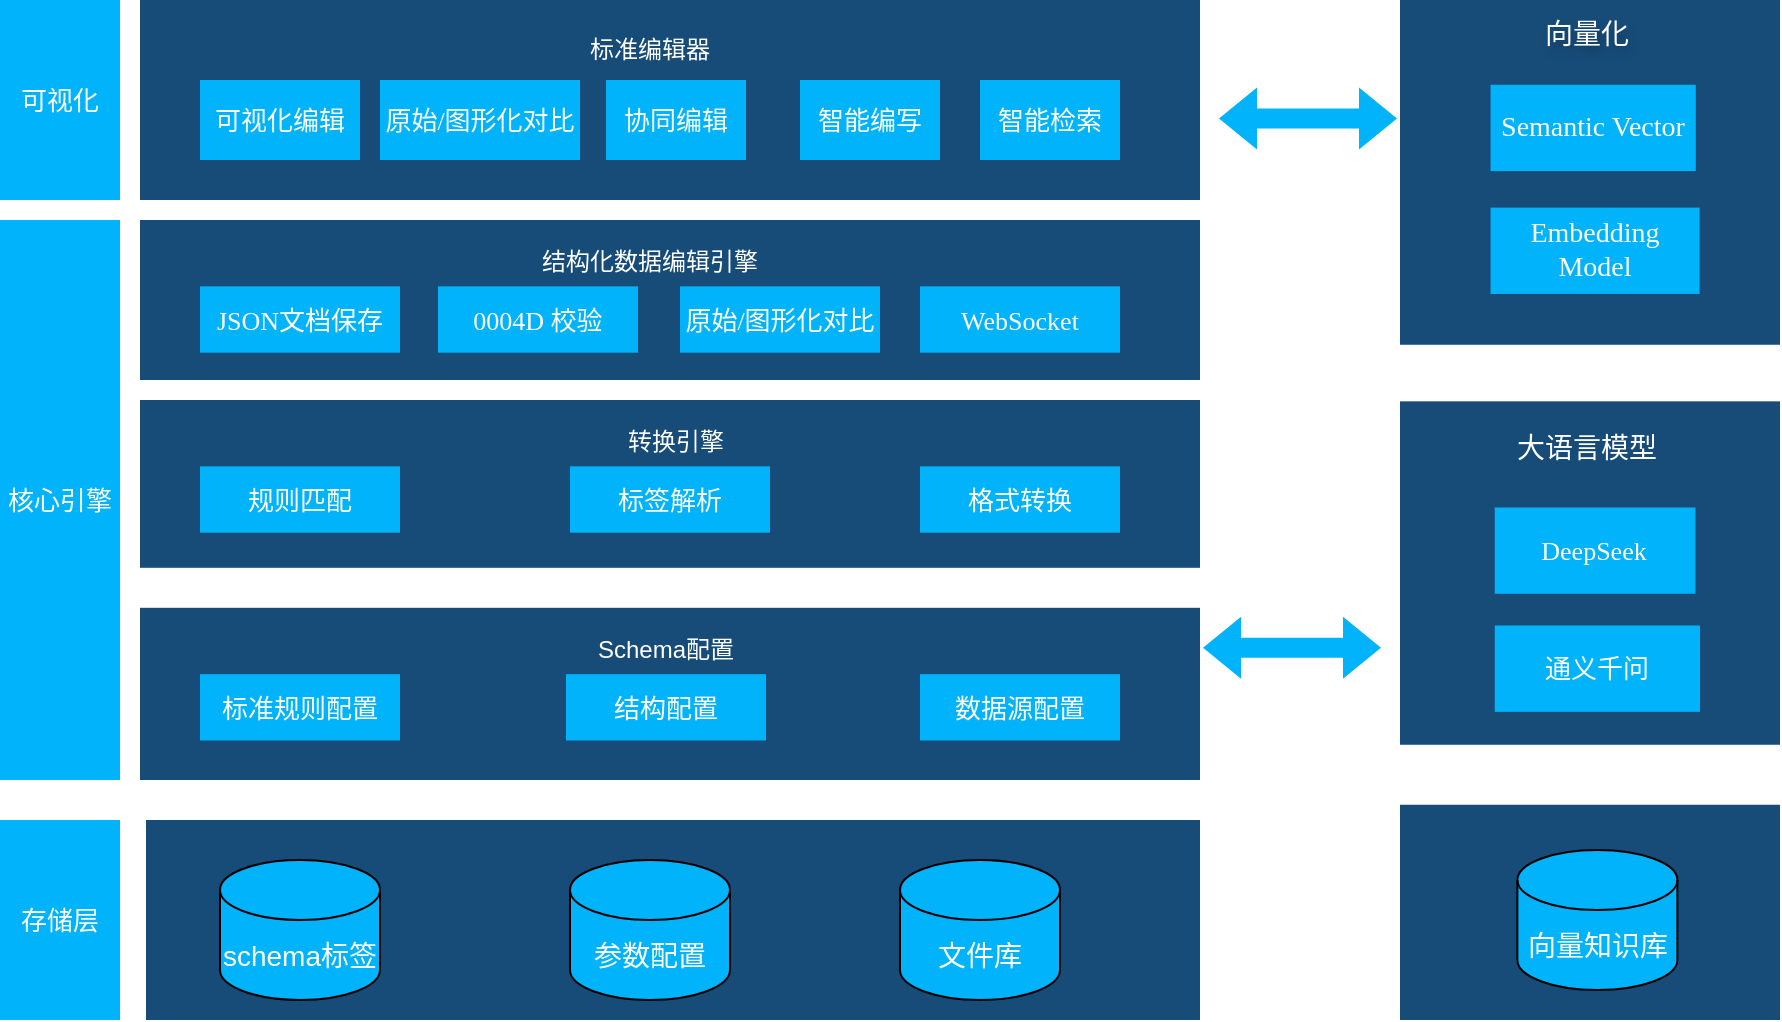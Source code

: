 <mxfile version="26.0.2">
  <diagram name="第 1 页" id="qF8RYgyE6gk1z_9A9x5m">
    <mxGraphModel dx="1300" dy="700" grid="1" gridSize="10" guides="1" tooltips="1" connect="1" arrows="1" fold="1" page="1" pageScale="1" pageWidth="827" pageHeight="1169" math="0" shadow="0">
      <root>
        <mxCell id="0" />
        <mxCell id="1" parent="0" />
        <mxCell id="ACk6Gb_vnD5pea2Cql9f-1" value="" style="rounded=0;whiteSpace=wrap;html=1;fillColor=light-dark(#174c79, #6894c8);strokeColor=none;fontFamily=Times New Roman;" vertex="1" parent="1">
          <mxGeometry x="110" y="100" width="530" height="100" as="geometry" />
        </mxCell>
        <mxCell id="ACk6Gb_vnD5pea2Cql9f-2" value="&lt;font color=&quot;#ffffff&quot;&gt;&lt;span style=&quot;font-size: 13px;&quot;&gt;可视化&lt;/span&gt;&lt;/font&gt;" style="rounded=0;whiteSpace=wrap;html=1;fillColor=light-dark(#00b3fb, #1e4a76);strokeColor=none;fontFamily=Times New Roman;" vertex="1" parent="1">
          <mxGeometry x="40" y="100" width="60" height="100" as="geometry" />
        </mxCell>
        <mxCell id="ACk6Gb_vnD5pea2Cql9f-3" value="&lt;font color=&quot;#ffffff&quot;&gt;&lt;span style=&quot;font-size: 13px;&quot;&gt;可视化编辑&lt;/span&gt;&lt;/font&gt;" style="rounded=0;whiteSpace=wrap;html=1;fillColor=light-dark(#00b3fb, #1e4a76);strokeColor=none;fontFamily=Times New Roman;" vertex="1" parent="1">
          <mxGeometry x="140" y="140" width="80" height="40" as="geometry" />
        </mxCell>
        <mxCell id="ACk6Gb_vnD5pea2Cql9f-4" value="标准编辑器" style="text;html=1;align=center;verticalAlign=middle;whiteSpace=wrap;rounded=0;fontColor=light-dark(#ffffff, #ededed);" vertex="1" parent="1">
          <mxGeometry x="320" y="110" width="90" height="30" as="geometry" />
        </mxCell>
        <mxCell id="ACk6Gb_vnD5pea2Cql9f-5" value="&lt;font color=&quot;#ffffff&quot;&gt;&lt;span style=&quot;font-size: 13px;&quot;&gt;原始/图形化对比&lt;/span&gt;&lt;/font&gt;" style="rounded=0;whiteSpace=wrap;html=1;fillColor=light-dark(#00b3fb, #1e4a76);strokeColor=none;fontFamily=Times New Roman;" vertex="1" parent="1">
          <mxGeometry x="230" y="140" width="100" height="40" as="geometry" />
        </mxCell>
        <mxCell id="ACk6Gb_vnD5pea2Cql9f-6" value="&lt;font color=&quot;#ffffff&quot;&gt;&lt;span style=&quot;font-size: 13px;&quot;&gt;协同编辑&lt;/span&gt;&lt;/font&gt;" style="rounded=0;whiteSpace=wrap;html=1;fillColor=light-dark(#00b3fb, #1e4a76);strokeColor=none;fontFamily=Times New Roman;" vertex="1" parent="1">
          <mxGeometry x="343" y="140" width="70" height="40" as="geometry" />
        </mxCell>
        <mxCell id="ACk6Gb_vnD5pea2Cql9f-7" value="&lt;font color=&quot;#ffffff&quot;&gt;&lt;span style=&quot;font-size: 13px;&quot;&gt;核心引擎&lt;/span&gt;&lt;/font&gt;" style="rounded=0;whiteSpace=wrap;html=1;fillColor=light-dark(#00b3fb, #1e4a76);strokeColor=none;fontFamily=Times New Roman;" vertex="1" parent="1">
          <mxGeometry x="40" y="210" width="60" height="280" as="geometry" />
        </mxCell>
        <mxCell id="ACk6Gb_vnD5pea2Cql9f-8" value="" style="rounded=0;whiteSpace=wrap;html=1;fillColor=light-dark(#174c79, #6894c8);strokeColor=none;fontFamily=Times New Roman;" vertex="1" parent="1">
          <mxGeometry x="110" y="210" width="530" height="80" as="geometry" />
        </mxCell>
        <mxCell id="ACk6Gb_vnD5pea2Cql9f-9" value="结构化数据编辑引擎" style="text;html=1;align=center;verticalAlign=middle;whiteSpace=wrap;rounded=0;fontColor=light-dark(#ffffff, #ededed);" vertex="1" parent="1">
          <mxGeometry x="307" y="218.293" width="116" height="24.878" as="geometry" />
        </mxCell>
        <mxCell id="ACk6Gb_vnD5pea2Cql9f-10" value="&lt;font color=&quot;#ffffff&quot;&gt;&lt;span style=&quot;font-size: 13px;&quot;&gt;JSON文档保存&lt;/span&gt;&lt;/font&gt;" style="rounded=0;whiteSpace=wrap;html=1;fillColor=light-dark(#00b3fb, #1e4a76);strokeColor=none;fontFamily=Times New Roman;" vertex="1" parent="1">
          <mxGeometry x="140" y="243.173" width="100" height="33.171" as="geometry" />
        </mxCell>
        <mxCell id="ACk6Gb_vnD5pea2Cql9f-11" value="&lt;font color=&quot;#ffffff&quot;&gt;&lt;span style=&quot;font-size: 13px;&quot;&gt;0004D 校验&lt;/span&gt;&lt;/font&gt;" style="rounded=0;whiteSpace=wrap;html=1;fillColor=light-dark(#00b3fb, #1e4a76);strokeColor=none;fontFamily=Times New Roman;" vertex="1" parent="1">
          <mxGeometry x="259" y="243.173" width="100" height="33.171" as="geometry" />
        </mxCell>
        <mxCell id="ACk6Gb_vnD5pea2Cql9f-12" value="&lt;font color=&quot;#ffffff&quot;&gt;&lt;span style=&quot;font-size: 13px;&quot;&gt;原始/图形化对比&lt;/span&gt;&lt;/font&gt;" style="rounded=0;whiteSpace=wrap;html=1;fillColor=light-dark(#00b3fb, #1e4a76);strokeColor=none;fontFamily=Times New Roman;" vertex="1" parent="1">
          <mxGeometry x="380" y="243.173" width="100" height="33.171" as="geometry" />
        </mxCell>
        <mxCell id="ACk6Gb_vnD5pea2Cql9f-13" value="&lt;font color=&quot;#ffffff&quot;&gt;&lt;span style=&quot;font-size: 13px;&quot;&gt;WebSocket&lt;/span&gt;&lt;/font&gt;" style="rounded=0;whiteSpace=wrap;html=1;fillColor=light-dark(#00b3fb, #1e4a76);strokeColor=none;fontFamily=Times New Roman;" vertex="1" parent="1">
          <mxGeometry x="500" y="243.173" width="100" height="33.171" as="geometry" />
        </mxCell>
        <mxCell id="ACk6Gb_vnD5pea2Cql9f-14" value="" style="rounded=0;whiteSpace=wrap;html=1;fillColor=light-dark(#174c79, #6894c8);strokeColor=none;fontFamily=Times New Roman;" vertex="1" parent="1">
          <mxGeometry x="110" y="300" width="530" height="83.9" as="geometry" />
        </mxCell>
        <mxCell id="ACk6Gb_vnD5pea2Cql9f-15" value="转换引擎" style="text;html=1;align=center;verticalAlign=middle;whiteSpace=wrap;rounded=0;fontColor=light-dark(#ffffff, #ededed);" vertex="1" parent="1">
          <mxGeometry x="320" y="308.29" width="116" height="24.878" as="geometry" />
        </mxCell>
        <mxCell id="ACk6Gb_vnD5pea2Cql9f-16" value="&lt;font color=&quot;#ffffff&quot;&gt;&lt;span style=&quot;font-size: 13px;&quot;&gt;规则匹配&lt;/span&gt;&lt;/font&gt;" style="rounded=0;whiteSpace=wrap;html=1;fillColor=light-dark(#00b3fb, #1e4a76);strokeColor=none;fontFamily=Times New Roman;" vertex="1" parent="1">
          <mxGeometry x="140" y="333.171" width="100" height="33.171" as="geometry" />
        </mxCell>
        <mxCell id="ACk6Gb_vnD5pea2Cql9f-17" value="&lt;font color=&quot;#ffffff&quot;&gt;&lt;span style=&quot;font-size: 13px;&quot;&gt;标签解析&lt;/span&gt;&lt;/font&gt;" style="rounded=0;whiteSpace=wrap;html=1;fillColor=light-dark(#00b3fb, #1e4a76);strokeColor=none;fontFamily=Times New Roman;" vertex="1" parent="1">
          <mxGeometry x="325" y="333.171" width="100" height="33.171" as="geometry" />
        </mxCell>
        <mxCell id="ACk6Gb_vnD5pea2Cql9f-18" value="&lt;font color=&quot;#ffffff&quot;&gt;&lt;span style=&quot;font-size: 13px;&quot;&gt;格式转换&lt;/span&gt;&lt;/font&gt;" style="rounded=0;whiteSpace=wrap;html=1;fillColor=light-dark(#00b3fb, #1e4a76);strokeColor=none;fontFamily=Times New Roman;" vertex="1" parent="1">
          <mxGeometry x="500" y="333.171" width="100" height="33.171" as="geometry" />
        </mxCell>
        <mxCell id="ACk6Gb_vnD5pea2Cql9f-20" value="" style="rounded=0;whiteSpace=wrap;html=1;fillColor=light-dark(#174c79, #6894c8);strokeColor=none;fontFamily=Times New Roman;" vertex="1" parent="1">
          <mxGeometry x="110" y="403.9" width="530" height="86.1" as="geometry" />
        </mxCell>
        <mxCell id="ACk6Gb_vnD5pea2Cql9f-21" value="Schema配置" style="text;html=1;align=center;verticalAlign=middle;whiteSpace=wrap;rounded=0;fontColor=light-dark(#ffffff, #ededed);" vertex="1" parent="1">
          <mxGeometry x="315" y="412.19" width="116" height="24.878" as="geometry" />
        </mxCell>
        <mxCell id="ACk6Gb_vnD5pea2Cql9f-22" value="&lt;font color=&quot;#ffffff&quot;&gt;&lt;span style=&quot;font-size: 13px;&quot;&gt;标准规则配置&lt;/span&gt;&lt;/font&gt;" style="rounded=0;whiteSpace=wrap;html=1;fillColor=light-dark(#00b3fb, #1e4a76);strokeColor=none;fontFamily=Times New Roman;" vertex="1" parent="1">
          <mxGeometry x="140" y="437.071" width="100" height="33.171" as="geometry" />
        </mxCell>
        <mxCell id="ACk6Gb_vnD5pea2Cql9f-24" value="&lt;font color=&quot;#ffffff&quot;&gt;&lt;span style=&quot;font-size: 13px;&quot;&gt;结构配置&lt;/span&gt;&lt;/font&gt;" style="rounded=0;whiteSpace=wrap;html=1;fillColor=light-dark(#00b3fb, #1e4a76);strokeColor=none;fontFamily=Times New Roman;" vertex="1" parent="1">
          <mxGeometry x="323" y="437.071" width="100" height="33.171" as="geometry" />
        </mxCell>
        <mxCell id="ACk6Gb_vnD5pea2Cql9f-25" value="&lt;font color=&quot;#ffffff&quot;&gt;&lt;span style=&quot;font-size: 13px;&quot;&gt;数据源配置&lt;/span&gt;&lt;/font&gt;" style="rounded=0;whiteSpace=wrap;html=1;fillColor=light-dark(#00b3fb, #1e4a76);strokeColor=none;fontFamily=Times New Roman;" vertex="1" parent="1">
          <mxGeometry x="500" y="437.071" width="100" height="33.171" as="geometry" />
        </mxCell>
        <mxCell id="ACk6Gb_vnD5pea2Cql9f-27" value="&lt;font color=&quot;#ffffff&quot;&gt;&lt;span style=&quot;font-size: 13px;&quot;&gt;存储层&lt;/span&gt;&lt;/font&gt;" style="rounded=0;whiteSpace=wrap;html=1;fillColor=light-dark(#00b3fb, #1e4a76);strokeColor=none;fontFamily=Times New Roman;" vertex="1" parent="1">
          <mxGeometry x="40" y="510" width="60" height="100" as="geometry" />
        </mxCell>
        <mxCell id="ACk6Gb_vnD5pea2Cql9f-28" value="" style="rounded=0;whiteSpace=wrap;html=1;fillColor=light-dark(#174c79, #6894c8);strokeColor=none;fontFamily=Times New Roman;" vertex="1" parent="1">
          <mxGeometry x="113" y="510" width="527" height="100" as="geometry" />
        </mxCell>
        <mxCell id="ACk6Gb_vnD5pea2Cql9f-29" value="schema标签" style="shape=cylinder3;whiteSpace=wrap;html=1;boundedLbl=1;backgroundOutline=1;size=15;fillColor=light-dark(#00b3fb, #ededed);fontColor=light-dark(#ffffff, #ededed);fontSize=14;" vertex="1" parent="1">
          <mxGeometry x="150" y="530" width="80" height="70" as="geometry" />
        </mxCell>
        <mxCell id="ACk6Gb_vnD5pea2Cql9f-32" value="参数配置" style="shape=cylinder3;whiteSpace=wrap;html=1;boundedLbl=1;backgroundOutline=1;size=15;fillColor=light-dark(#00b3fb, #ededed);fontColor=light-dark(#ffffff, #ededed);fontSize=14;" vertex="1" parent="1">
          <mxGeometry x="325" y="530" width="80" height="70" as="geometry" />
        </mxCell>
        <mxCell id="ACk6Gb_vnD5pea2Cql9f-33" value="文件库" style="shape=cylinder3;whiteSpace=wrap;html=1;boundedLbl=1;backgroundOutline=1;size=15;fillColor=light-dark(#00b3fb, #ededed);fontColor=light-dark(#ffffff, #ededed);fontSize=14;" vertex="1" parent="1">
          <mxGeometry x="490" y="530" width="80" height="70" as="geometry" />
        </mxCell>
        <mxCell id="ACk6Gb_vnD5pea2Cql9f-45" value="&lt;font color=&quot;#ffffff&quot;&gt;&lt;span style=&quot;font-size: 13px;&quot;&gt;智能编写&lt;/span&gt;&lt;/font&gt;" style="rounded=0;whiteSpace=wrap;html=1;fillColor=light-dark(#00b3fb, #1e4a76);strokeColor=none;fontFamily=Times New Roman;" vertex="1" parent="1">
          <mxGeometry x="440" y="140" width="70" height="40" as="geometry" />
        </mxCell>
        <mxCell id="ACk6Gb_vnD5pea2Cql9f-46" value="&lt;font color=&quot;#ffffff&quot;&gt;&lt;span style=&quot;font-size: 13px;&quot;&gt;智能检索&lt;/span&gt;&lt;/font&gt;" style="rounded=0;whiteSpace=wrap;html=1;fillColor=light-dark(#00b3fb, #1e4a76);strokeColor=none;fontFamily=Times New Roman;" vertex="1" parent="1">
          <mxGeometry x="530" y="140" width="70" height="40" as="geometry" />
        </mxCell>
        <mxCell id="ACk6Gb_vnD5pea2Cql9f-35" value="" style="rounded=0;whiteSpace=wrap;html=1;fillColor=light-dark(#174c79, #6894c8);strokeColor=none;fontFamily=Times New Roman;" vertex="1" parent="1">
          <mxGeometry x="740" y="100" width="190" height="172.38" as="geometry" />
        </mxCell>
        <mxCell id="ACk6Gb_vnD5pea2Cql9f-41" value="" style="rounded=0;whiteSpace=wrap;html=1;fillColor=light-dark(#174c79, #6894c8);strokeColor=none;fontFamily=Times New Roman;" vertex="1" parent="1">
          <mxGeometry x="740" y="300.67" width="190" height="171.71" as="geometry" />
        </mxCell>
        <mxCell id="ACk6Gb_vnD5pea2Cql9f-42" value="&lt;font color=&quot;#ffffff&quot;&gt;&lt;span style=&quot;font-size: 13px;&quot;&gt;DeepSeek&lt;/span&gt;&lt;/font&gt;" style="rounded=0;whiteSpace=wrap;html=1;fillColor=light-dark(#00b3fb, #1e4a76);strokeColor=none;fontFamily=Times New Roman;" vertex="1" parent="1">
          <mxGeometry x="787.37" y="353.72" width="100.35" height="43.17" as="geometry" />
        </mxCell>
        <mxCell id="ACk6Gb_vnD5pea2Cql9f-43" value="大语言模型" style="text;html=1;align=center;verticalAlign=middle;whiteSpace=wrap;rounded=0;fontColor=light-dark(#ffffff, #ededed);fontSize=14;" vertex="1" parent="1">
          <mxGeometry x="783.197" y="311.7" width="101.032" height="24.878" as="geometry" />
        </mxCell>
        <mxCell id="ACk6Gb_vnD5pea2Cql9f-44" value="&lt;font color=&quot;#ffffff&quot;&gt;&lt;span style=&quot;font-size: 13px;&quot;&gt;通义千问&lt;/span&gt;&lt;/font&gt;" style="rounded=0;whiteSpace=wrap;html=1;fillColor=light-dark(#00b3fb, #1e4a76);strokeColor=none;fontFamily=Times New Roman;" vertex="1" parent="1">
          <mxGeometry x="787.37" y="412.75" width="102.63" height="43.17" as="geometry" />
        </mxCell>
        <mxCell id="ACk6Gb_vnD5pea2Cql9f-48" value="向量化" style="text;html=1;align=center;verticalAlign=middle;whiteSpace=wrap;rounded=0;fontColor=light-dark(#ffffff, #ededed);fontSize=14;textShadow=1;" vertex="1" parent="1">
          <mxGeometry x="783.197" y="104.94" width="101.032" height="24.878" as="geometry" />
        </mxCell>
        <mxCell id="ACk6Gb_vnD5pea2Cql9f-49" value="&lt;font color=&quot;#ffffff&quot;&gt;&lt;span&gt;Semantic Vector&lt;/span&gt;&lt;/font&gt;" style="rounded=0;whiteSpace=wrap;html=1;fillColor=light-dark(#00b3fb, #1e4a76);strokeColor=none;fontFamily=Times New Roman;fontSize=14;" vertex="1" parent="1">
          <mxGeometry x="785.28" y="142.38" width="102.63" height="43.17" as="geometry" />
        </mxCell>
        <mxCell id="ACk6Gb_vnD5pea2Cql9f-50" value="&lt;font color=&quot;#ffffff&quot;&gt;&lt;span&gt;Embedding Model&lt;/span&gt;&lt;/font&gt;" style="rounded=0;whiteSpace=wrap;html=1;fillColor=light-dark(#00b3fb, #1e4a76);strokeColor=none;fontFamily=Times New Roman;fontSize=14;" vertex="1" parent="1">
          <mxGeometry x="785.285" y="203.81" width="104.516" height="43.17" as="geometry" />
        </mxCell>
        <mxCell id="ACk6Gb_vnD5pea2Cql9f-52" value="" style="rounded=0;whiteSpace=wrap;html=1;fillColor=light-dark(#174c79, #6894c8);strokeColor=none;fontFamily=Times New Roman;" vertex="1" parent="1">
          <mxGeometry x="740" y="502.38" width="190" height="107.62" as="geometry" />
        </mxCell>
        <mxCell id="ACk6Gb_vnD5pea2Cql9f-53" value="向量知识库" style="shape=cylinder3;whiteSpace=wrap;html=1;boundedLbl=1;backgroundOutline=1;size=15;fillColor=light-dark(#00b3fb, #ededed);fontColor=light-dark(#ffffff, #ededed);fontSize=14;" vertex="1" parent="1">
          <mxGeometry x="798.69" y="525" width="80" height="70" as="geometry" />
        </mxCell>
        <mxCell id="ACk6Gb_vnD5pea2Cql9f-55" value="" style="shape=flexArrow;endArrow=classic;startArrow=classic;html=1;rounded=0;fontColor=light-dark(#00b3fb, #ededed);labelBackgroundColor=light-dark(#00b3fb, #ededed);fillColor=light-dark(#00b3fb, #ededed);strokeColor=none;" edge="1" parent="1">
          <mxGeometry width="100" height="100" relative="1" as="geometry">
            <mxPoint x="641" y="423.92" as="sourcePoint" />
            <mxPoint x="731" y="423.92" as="targetPoint" />
          </mxGeometry>
        </mxCell>
        <mxCell id="ACk6Gb_vnD5pea2Cql9f-56" value="" style="shape=flexArrow;endArrow=classic;startArrow=classic;html=1;rounded=0;fontColor=light-dark(#00b3fb, #ededed);labelBackgroundColor=light-dark(#00b3fb, #ededed);fillColor=light-dark(#00b3fb, #ededed);strokeColor=none;" edge="1" parent="1">
          <mxGeometry width="100" height="100" relative="1" as="geometry">
            <mxPoint x="649" y="159.29" as="sourcePoint" />
            <mxPoint x="739" y="159.29" as="targetPoint" />
          </mxGeometry>
        </mxCell>
      </root>
    </mxGraphModel>
  </diagram>
</mxfile>
